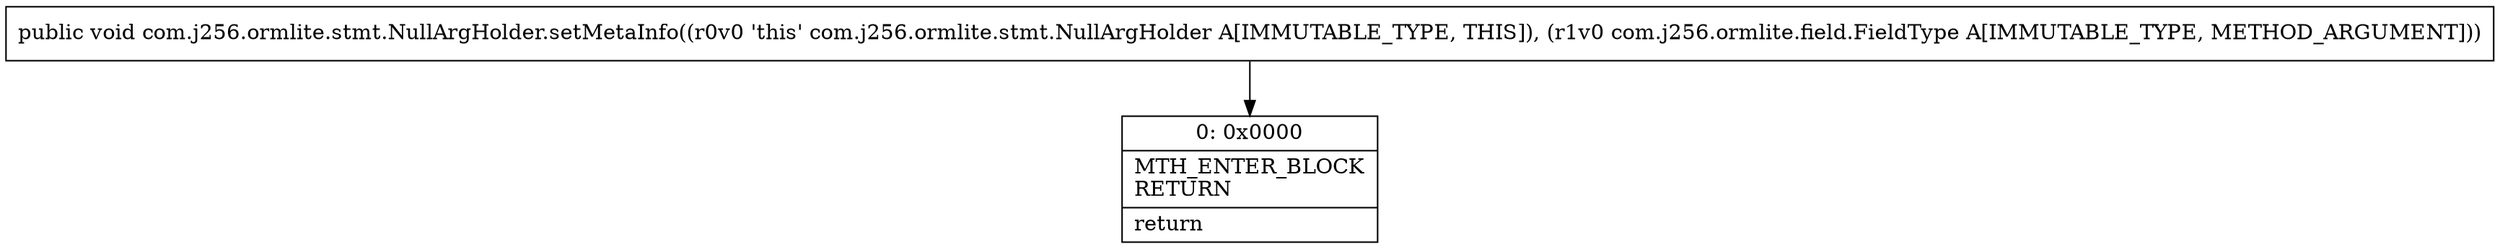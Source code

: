digraph "CFG forcom.j256.ormlite.stmt.NullArgHolder.setMetaInfo(Lcom\/j256\/ormlite\/field\/FieldType;)V" {
Node_0 [shape=record,label="{0\:\ 0x0000|MTH_ENTER_BLOCK\lRETURN\l|return\l}"];
MethodNode[shape=record,label="{public void com.j256.ormlite.stmt.NullArgHolder.setMetaInfo((r0v0 'this' com.j256.ormlite.stmt.NullArgHolder A[IMMUTABLE_TYPE, THIS]), (r1v0 com.j256.ormlite.field.FieldType A[IMMUTABLE_TYPE, METHOD_ARGUMENT])) }"];
MethodNode -> Node_0;
}

